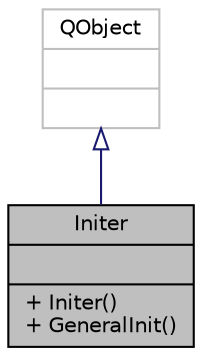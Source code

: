digraph "Initer"
{
  edge [fontname="Helvetica",fontsize="10",labelfontname="Helvetica",labelfontsize="10"];
  node [fontname="Helvetica",fontsize="10",shape=record];
  Node0 [label="{Initer\n||+ Initer()\l+ GeneralInit()\l}",height=0.2,width=0.4,color="black", fillcolor="grey75", style="filled", fontcolor="black"];
  Node1 -> Node0 [dir="back",color="midnightblue",fontsize="10",style="solid",arrowtail="onormal"];
  Node1 [label="{QObject\n||}",height=0.2,width=0.4,color="grey75", fillcolor="white", style="filled"];
}
